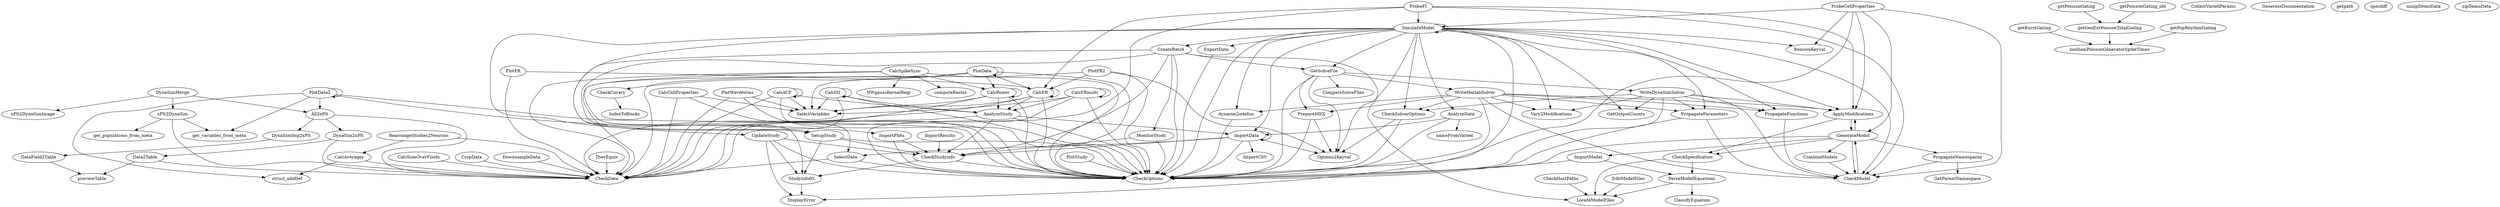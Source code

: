 /* Created by mdot for Matlab */
digraph m2html {
  All2xPlt -> CheckData;
  All2xPlt -> DynaSim2xPlt;
  All2xPlt -> DynaSimImg2xPlt;
  AnalyzeData -> CheckOptions;
  AnalyzeData -> ImportData;
  AnalyzeData -> nameFromVaried;
  AnalyzeStudy -> CheckData;
  AnalyzeStudy -> CheckOptions;
  AnalyzeStudy -> CheckStudyinfo;
  AnalyzeStudy -> ImportData;
  ApplyModifications -> CheckSpecification;
  ApplyModifications -> GenerateModel;
  CalcACF -> AnalyzeStudy;
  CalcACF -> CalcACF;
  CalcACF -> CheckData;
  CalcACF -> CheckOptions;
  CalcACF -> SelectVariables;
  CalcAverages -> CheckData;
  CalcAverages -> struct_addDef;
  CalcCellProperties -> CheckData;
  CalcCellProperties -> CheckOptions;
  CalcCellProperties -> SelectVariables;
  CalcFR -> AnalyzeStudy;
  CalcFR -> CalcFR;
  CalcFR -> CheckData;
  CalcFR -> CheckOptions;
  CalcFR -> SelectVariables;
  CalcFRmulti -> AnalyzeStudy;
  CalcFRmulti -> CalcFRmulti;
  CalcFRmulti -> CheckData;
  CalcFRmulti -> CheckOptions;
  CalcFRmulti -> SelectVariables;
  CalcISI -> AnalyzeStudy;
  CalcISI -> CalcISI;
  CalcISI -> CheckData;
  CalcISI -> CheckOptions;
  CalcISI -> SelectVariables;
  CalcPower -> AnalyzeStudy;
  CalcPower -> CalcPower;
  CalcPower -> CheckData;
  CalcPower -> CheckOptions;
  CalcPower -> SelectVariables;
  CalcSpikeSync -> CalcPower;
  CalcSpikeSync -> CheckData;
  CalcSpikeSync -> CheckOptions;
  CalcSpikeSync -> NWgaussKernelRegr;
  CalcSpikeSync -> SelectData;
  CalcSpikeSync -> computeRaster;
  CalcSumOverFields -> CheckData;
  CheckCovary -> IndexToBlocks;
  CheckHostPaths -> LocateModelFiles;
  CheckModel -> GenerateModel;
  CheckSolverOptions -> CheckOptions;
  CheckSolverOptions -> Options2Keyval;
  CheckSpecification -> LocateModelFiles;
  CheckSpecification -> ParseModelEquations;
  CheckStudyinfo -> CheckOptions;
  CheckStudyinfo -> StudyinfoIO;
  CombineModels -> CheckModel;
  CreateBatch -> CheckOptions;
  CreateBatch -> CheckStudyinfo;
  CreateBatch -> GetSolveFile;
  CreateBatch -> LocateModelFiles;
  CreateBatch -> MonitorStudy;
  CreateBatch -> SetupStudy;
  CreateBatch -> StudyinfoIO;
  CropData -> CheckData;
  Data2Table -> CheckData;
  Data2Table -> previewTable;
  DataField2Table -> previewTable;
  DownsampleData -> CheckData;
  DynaSim2xPlt -> CheckData;
  DynaSim2xPlt -> Data2Table;
  DynaSimImg2xPlt -> DataField2Table;
  DynaSimMerge -> All2xPlt;
  DynaSimMerge -> xPlt2DynaSim;
  DynaSimMerge -> xPlt2DynaSimImage;
  EditModelFiles -> LocateModelFiles;
  ExportData -> CheckOptions;
  GenerateModel -> ApplyModifications;
  GenerateModel -> CheckModel;
  GenerateModel -> CheckOptions;
  GenerateModel -> CheckSpecification;
  GenerateModel -> CombineModels;
  GenerateModel -> ImportModel;
  GenerateModel -> PropagateNamespaces;
  GetSolveFile -> CheckOptions;
  GetSolveFile -> CompareSolveFiles;
  GetSolveFile -> Options2Keyval;
  GetSolveFile -> PrepareMEX;
  GetSolveFile -> WriteDynaSimSolver;
  GetSolveFile -> WriteMatlabSolver;
  ImportData -> CheckOptions;
  ImportData -> CheckStudyinfo;
  ImportData -> ImportCSV;
  ImportData -> ImportData;
  ImportData -> Options2Keyval;
  ImportData -> SelectData;
  ImportModel -> CheckOptions;
  ImportModel -> ParseModelEquations;
  ImportPlots -> CheckOptions;
  ImportPlots -> CheckStudyinfo;
  ImportResults -> CheckStudyinfo;
  MonitorStudy -> CheckOptions;
  MonitorStudy -> CheckStudyinfo;
  ParseModelEquations -> ClassifyEquation;
  ParseModelEquations -> LocateModelFiles;
  PlotData -> CalcFR;
  PlotData -> CalcPower;
  PlotData -> CheckCovary;
  PlotData -> CheckData;
  PlotData -> CheckOptions;
  PlotData -> PlotData;
  PlotData -> SelectVariables;
  PlotData2 -> All2xPlt;
  PlotData2 -> CheckOptions;
  PlotData2 -> ImportPlots;
  PlotData2 -> PlotData2;
  PlotData2 -> struct_addDef;
  PlotData2 -> get_variables_from_meta;
  PlotFR -> CalcFR;
  PlotFR -> CheckData;
  PlotFR2 -> CalcFR;
  PlotFR2 -> CheckData;
  PlotFR2 -> CheckOptions;
  PlotFR2 -> Options2Keyval;
  PlotStudy -> CheckOptions;
  PlotWaveforms -> CheckData;
  PlotWaveforms -> CheckOptions;
  PlotWaveforms -> SelectVariables;
  PrepareMEX -> CheckOptions;
  PrepareMEX -> Options2Keyval;
  ProbeCellProperties -> ApplyModifications;
  ProbeCellProperties -> CheckModel;
  ProbeCellProperties -> CheckOptions;
  ProbeCellProperties -> GenerateModel;
  ProbeCellProperties -> RemoveKeyval;
  ProbeCellProperties -> SimulateModel;
  ProbeFI -> ApplyModifications;
  ProbeFI -> CalcFR;
  ProbeFI -> CheckModel;
  ProbeFI -> CheckOptions;
  ProbeFI -> SimulateModel;
  PropagateFunctions -> CheckModel;
  PropagateNamespaces -> CheckModel;
  PropagateNamespaces -> GetParentNamespace;
  PropagateParameters -> CheckModel;
  PropagateParameters -> CheckOptions;
  RearrangeStudies2Neurons -> CalcAverages;
  RearrangeStudies2Neurons -> CheckData;
  SelectData -> CheckData;
  SelectData -> CheckOptions;
  SetupStudy -> CheckOptions;
  SetupStudy -> CheckStudyinfo;
  SetupStudy -> StudyinfoIO;
  SimulateModel -> AnalyzeData;
  SimulateModel -> ApplyModifications;
  SimulateModel -> CheckModel;
  SimulateModel -> CheckOptions;
  SimulateModel -> CheckSolverOptions;
  SimulateModel -> CreateBatch;
  SimulateModel -> DisplayError;
  SimulateModel -> ExportData;
  SimulateModel -> GetOutputCounts;
  SimulateModel -> GetSolveFile;
  SimulateModel -> ImportData;
  SimulateModel -> Options2Keyval;
  SimulateModel -> PropagateFunctions;
  SimulateModel -> PropagateParameters;
  SimulateModel -> RemoveKeyval;
  SimulateModel -> SetupStudy;
  SimulateModel -> SimulateModel;
  SimulateModel -> UpdateStudy;
  SimulateModel -> Vary2Modifications;
  SimulateModel -> dynasim2odefun;
  StudyinfoIO -> DisplayError;
  ThevEquiv -> CheckData;
  UpdateStudy -> CheckOptions;
  UpdateStudy -> CheckStudyinfo;
  UpdateStudy -> DisplayError;
  UpdateStudy -> StudyinfoIO;
  WriteDynaSimSolver -> ApplyModifications;
  WriteDynaSimSolver -> CheckModel;
  WriteDynaSimSolver -> CheckOptions;
  WriteDynaSimSolver -> CheckSolverOptions;
  WriteDynaSimSolver -> GetOutputCounts;
  WriteDynaSimSolver -> PropagateFunctions;
  WriteDynaSimSolver -> PropagateParameters;
  WriteDynaSimSolver -> Vary2Modifications;
  WriteMatlabSolver -> ApplyModifications;
  WriteMatlabSolver -> CheckModel;
  WriteMatlabSolver -> CheckOptions;
  WriteMatlabSolver -> CheckSolverOptions;
  WriteMatlabSolver -> PrepareMEX;
  WriteMatlabSolver -> PropagateFunctions;
  WriteMatlabSolver -> PropagateParameters;
  WriteMatlabSolver -> Vary2Modifications;
  WriteMatlabSolver -> dynasim2odefun;
  dynasim2odefun -> CheckOptions;
  getBurstGating -> nonhomPoissonGeneratorSpikeTimes;
  getGenExtPoissonTotalGating -> nonhomPoissonGeneratorSpikeTimes;
  getPoissonGating -> getGenExtPoissonTotalGating;
  getPoissonGating_old -> getGenExtPoissonTotalGating;
  getPopRhythmGating -> nonhomPoissonGeneratorSpikeTimes;
  xPlt2DynaSim -> CheckData;
  xPlt2DynaSim -> get_populations_from_meta;
  xPlt2DynaSim -> get_variables_from_meta;

  All2xPlt [URL="functions/All2xPlt.html"];
  AnalyzeData [URL="functions/AnalyzeData.html"];
  AnalyzeStudy [URL="functions/AnalyzeStudy.html"];
  ApplyModifications [URL="functions/ApplyModifications.html"];
  CalcACF [URL="functions/CalcACF.html"];
  CalcAverages [URL="functions/CalcAverages.html"];
  CalcCellProperties [URL="functions/CalcCellProperties.html"];
  CalcFR [URL="functions/CalcFR.html"];
  CalcFRmulti [URL="functions/CalcFRmulti.html"];
  CalcISI [URL="functions/CalcISI.html"];
  CalcPower [URL="functions/CalcPower.html"];
  CalcSpikeSync [URL="functions/CalcSpikeSync.html"];
  CalcSumOverFields [URL="functions/CalcSumOverFields.html"];
  CheckCovary [URL="functions/CheckCovary.html"];
  CheckData [URL="functions/CheckData.html"];
  CheckHostPaths [URL="functions/CheckHostPaths.html"];
  CheckModel [URL="functions/CheckModel.html"];
  CheckOptions [URL="functions/CheckOptions.html"];
  CheckSolverOptions [URL="functions/CheckSolverOptions.html"];
  CheckSpecification [URL="functions/CheckSpecification.html"];
  CheckStudyinfo [URL="functions/CheckStudyinfo.html"];
  ClassifyEquation [URL="functions/ClassifyEquation.html"];
  CollectVariedParams [URL="functions/CollectVariedParams.html"];
  CombineModels [URL="functions/CombineModels.html"];
  CompareSolveFiles [URL="functions/CompareSolveFiles.html"];
  CreateBatch [URL="functions/CreateBatch.html"];
  CropData [URL="functions/CropData.html"];
  Data2Table [URL="functions/Data2Table.html"];
  DataField2Table [URL="functions/DataField2Table.html"];
  DisplayError [URL="functions/DisplayError.html"];
  DownsampleData [URL="functions/DownsampleData.html"];
  DynaSim2xPlt [URL="functions/DynaSim2xPlt.html"];
  DynaSimImg2xPlt [URL="functions/DynaSimImg2xPlt.html"];
  DynaSimMerge [URL="functions/DynaSimMerge.html"];
  EditModelFiles [URL="functions/EditModelFiles.html"];
  ExportData [URL="functions/ExportData.html"];
  GenerateDocumentation [URL="functions/GenerateDocumentation.html"];
  GenerateModel [URL="functions/GenerateModel.html"];
  GetOutputCounts [URL="functions/GetOutputCounts.html"];
  GetParentNamespace [URL="functions/GetParentNamespace.html"];
  GetSolveFile [URL="functions/GetSolveFile.html"];
  ImportCSV [URL="functions/ImportCSV.html"];
  ImportData [URL="functions/ImportData.html"];
  ImportModel [URL="functions/ImportModel.html"];
  ImportPlots [URL="functions/ImportPlots.html"];
  ImportResults [URL="functions/ImportResults.html"];
  IndexToBlocks [URL="functions/IndexToBlocks.html"];
  LocateModelFiles [URL="functions/LocateModelFiles.html"];
  MonitorStudy [URL="functions/MonitorStudy.html"];
  NWgaussKernelRegr [URL="functions/NWgaussKernelRegr.html"];
  Options2Keyval [URL="functions/Options2Keyval.html"];
  ParseModelEquations [URL="functions/ParseModelEquations.html"];
  PlotData [URL="functions/PlotData.html"];
  PlotData2 [URL="functions/PlotData2.html"];
  PlotFR [URL="functions/PlotFR.html"];
  PlotFR2 [URL="functions/PlotFR2.html"];
  PlotStudy [URL="functions/PlotStudy.html"];
  PlotWaveforms [URL="functions/PlotWaveforms.html"];
  PrepareMEX [URL="functions/PrepareMEX.html"];
  ProbeCellProperties [URL="functions/ProbeCellProperties.html"];
  ProbeFI [URL="functions/ProbeFI.html"];
  PropagateFunctions [URL="functions/PropagateFunctions.html"];
  PropagateNamespaces [URL="functions/PropagateNamespaces.html"];
  PropagateParameters [URL="functions/PropagateParameters.html"];
  RearrangeStudies2Neurons [URL="functions/RearrangeStudies2Neurons.html"];
  RemoveKeyval [URL="functions/RemoveKeyval.html"];
  SelectData [URL="functions/SelectData.html"];
  SelectVariables [URL="functions/SelectVariables.html"];
  SetupStudy [URL="functions/SetupStudy.html"];
  SimulateModel [URL="functions/SimulateModel.html"];
  StudyinfoIO [URL="functions/StudyinfoIO.html"];
  ThevEquiv [URL="functions/ThevEquiv.html"];
  UpdateStudy [URL="functions/UpdateStudy.html"];
  Vary2Modifications [URL="functions/Vary2Modifications.html"];
  WriteDynaSimSolver [URL="functions/WriteDynaSimSolver.html"];
  WriteMatlabSolver [URL="functions/WriteMatlabSolver.html"];
  computeRaster [URL="functions/computeRaster.html"];
  dynasim2odefun [URL="functions/dynasim2odefun.html"];
  getBurstGating [URL="functions/getBurstGating.html"];
  getGenExtPoissonTotalGating [URL="functions/getGenExtPoissonTotalGating.html"];
  getPoissonGating [URL="functions/getPoissonGating.html"];
  getPoissonGating_old [URL="functions/getPoissonGating_old.html"];
  getPopRhythmGating [URL="functions/getPopRhythmGating.html"];
  getpath [URL="functions/getpath.html"];
  nameFromVaried [URL="functions/nameFromVaried.html"];
  nonhomPoissonGeneratorSpikeTimes [URL="functions/nonhomPoissonGeneratorSpikeTimes.html"];
  previewTable [URL="functions/previewTable.html"];
  specdiff [URL="functions/specdiff.html"];
  struct_addDef [URL="functions/struct_addDef.html"];
  get_populations_from_meta [URL="functions/supporting_DynaSim2xPlt/get_populations_from_meta.html"];
  get_variables_from_meta [URL="functions/supporting_DynaSim2xPlt/get_variables_from_meta.html"];
  unzipDemoData [URL="functions/unzipDemoData.html"];
  xPlt2DynaSim [URL="functions/xPlt2DynaSim.html"];
  xPlt2DynaSimImage [URL="functions/xPlt2DynaSimImage.html"];
  zipDemoData [URL="functions/zipDemoData.html"];
}